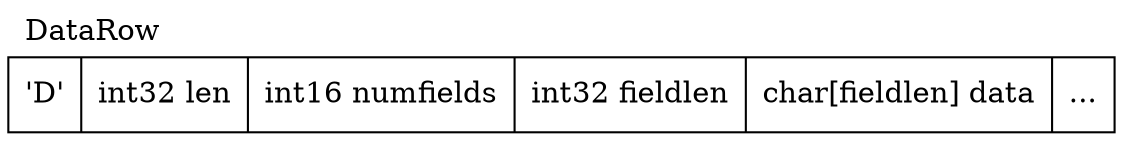 graph DataRow {
      label=DataRow;
      labelloc=t;
      labeljust=l;
      node [shape=record];
      struct1 [label="'D'|int32 len|int16 numfields|int32 fieldlen|char[fieldlen] data|..."];
}
